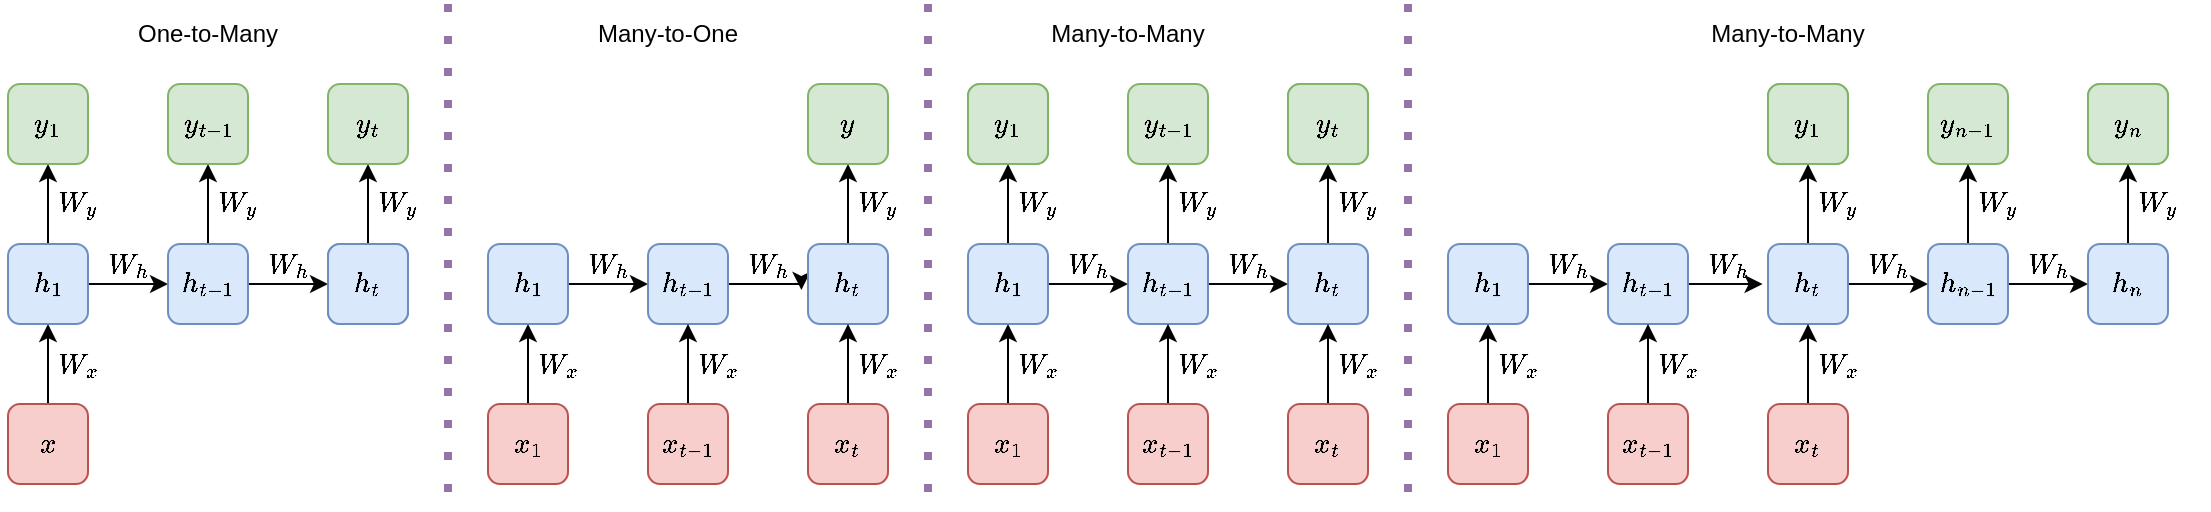 <mxfile version="14.5.1" type="device"><diagram id="gLL6y5Y32fFs2PI1xdSA" name="Page-1"><mxGraphModel dx="1278" dy="2048" grid="1" gridSize="10" guides="1" tooltips="1" connect="1" arrows="1" fold="1" page="1" pageScale="1" pageWidth="850" pageHeight="1100" math="1" shadow="0"><root><mxCell id="0"/><mxCell id="1" parent="0"/><mxCell id="ElNArpEVx9mVuOlQ_hIR-45" style="edgeStyle=orthogonalEdgeStyle;curved=1;orthogonalLoop=1;jettySize=auto;html=1;exitX=0.5;exitY=0;exitDx=0;exitDy=0;entryX=0.5;entryY=1;entryDx=0;entryDy=0;" parent="1" source="ElNArpEVx9mVuOlQ_hIR-25" target="ElNArpEVx9mVuOlQ_hIR-26" edge="1"><mxGeometry relative="1" as="geometry"/></mxCell><mxCell id="ElNArpEVx9mVuOlQ_hIR-25" value="$$x$$" style="rounded=1;whiteSpace=wrap;html=1;fillColor=#f8cecc;strokeColor=#b85450;" parent="1" vertex="1"><mxGeometry y="200" width="40" height="40" as="geometry"/></mxCell><mxCell id="ElNArpEVx9mVuOlQ_hIR-46" style="edgeStyle=orthogonalEdgeStyle;curved=1;orthogonalLoop=1;jettySize=auto;html=1;exitX=0.5;exitY=0;exitDx=0;exitDy=0;" parent="1" source="ElNArpEVx9mVuOlQ_hIR-26" target="ElNArpEVx9mVuOlQ_hIR-29" edge="1"><mxGeometry relative="1" as="geometry"/></mxCell><mxCell id="ElNArpEVx9mVuOlQ_hIR-122" style="edgeStyle=orthogonalEdgeStyle;rounded=0;orthogonalLoop=1;jettySize=auto;html=1;exitX=1;exitY=0.5;exitDx=0;exitDy=0;entryX=0;entryY=0.5;entryDx=0;entryDy=0;strokeColor=#040608;" parent="1" source="ElNArpEVx9mVuOlQ_hIR-26" target="ElNArpEVx9mVuOlQ_hIR-27" edge="1"><mxGeometry relative="1" as="geometry"/></mxCell><mxCell id="ElNArpEVx9mVuOlQ_hIR-26" value="$$h_1$$" style="rounded=1;whiteSpace=wrap;html=1;fillColor=#dae8fc;strokeColor=#6c8ebf;" parent="1" vertex="1"><mxGeometry y="120" width="40" height="40" as="geometry"/></mxCell><mxCell id="ElNArpEVx9mVuOlQ_hIR-44" style="edgeStyle=orthogonalEdgeStyle;curved=1;orthogonalLoop=1;jettySize=auto;html=1;exitX=1;exitY=0.5;exitDx=0;exitDy=0;entryX=0;entryY=0.5;entryDx=0;entryDy=0;fillColor=#dae8fc;strokeColor=#040608;" parent="1" source="ElNArpEVx9mVuOlQ_hIR-27" target="ElNArpEVx9mVuOlQ_hIR-28" edge="1"><mxGeometry relative="1" as="geometry"/></mxCell><mxCell id="ElNArpEVx9mVuOlQ_hIR-47" style="edgeStyle=orthogonalEdgeStyle;curved=1;orthogonalLoop=1;jettySize=auto;html=1;exitX=0.5;exitY=0;exitDx=0;exitDy=0;entryX=0.5;entryY=1;entryDx=0;entryDy=0;" parent="1" source="ElNArpEVx9mVuOlQ_hIR-27" target="ElNArpEVx9mVuOlQ_hIR-30" edge="1"><mxGeometry relative="1" as="geometry"/></mxCell><mxCell id="ElNArpEVx9mVuOlQ_hIR-27" value="$$h_{t-1}$$" style="rounded=1;whiteSpace=wrap;html=1;fillColor=#dae8fc;strokeColor=#6c8ebf;" parent="1" vertex="1"><mxGeometry x="80" y="120" width="40" height="40" as="geometry"/></mxCell><mxCell id="ElNArpEVx9mVuOlQ_hIR-48" style="edgeStyle=orthogonalEdgeStyle;curved=1;orthogonalLoop=1;jettySize=auto;html=1;exitX=0.5;exitY=0;exitDx=0;exitDy=0;entryX=0.5;entryY=1;entryDx=0;entryDy=0;" parent="1" source="ElNArpEVx9mVuOlQ_hIR-28" target="ElNArpEVx9mVuOlQ_hIR-31" edge="1"><mxGeometry relative="1" as="geometry"/></mxCell><mxCell id="ElNArpEVx9mVuOlQ_hIR-28" value="$$h_t$$" style="rounded=1;whiteSpace=wrap;html=1;fillColor=#dae8fc;strokeColor=#6c8ebf;" parent="1" vertex="1"><mxGeometry x="160" y="120" width="40" height="40" as="geometry"/></mxCell><mxCell id="ElNArpEVx9mVuOlQ_hIR-29" value="&lt;span style=&quot;color: rgb(0 , 0 , 0) ; font-family: &amp;#34;helvetica&amp;#34; ; font-size: 12px ; font-style: normal ; font-weight: 400 ; letter-spacing: normal ; text-align: center ; text-indent: 0px ; text-transform: none ; word-spacing: 0px ; background-color: rgb(248 , 249 , 250) ; display: inline ; float: none&quot;&gt;$$y_1$$&lt;/span&gt;" style="rounded=1;whiteSpace=wrap;html=1;fillColor=#d5e8d4;strokeColor=#82b366;" parent="1" vertex="1"><mxGeometry y="40" width="40" height="40" as="geometry"/></mxCell><mxCell id="ElNArpEVx9mVuOlQ_hIR-30" value="&lt;span&gt;$$y_{t-1}$$&lt;/span&gt;" style="rounded=1;whiteSpace=wrap;html=1;fillColor=#d5e8d4;strokeColor=#82b366;" parent="1" vertex="1"><mxGeometry x="80" y="40" width="40" height="40" as="geometry"/></mxCell><mxCell id="ElNArpEVx9mVuOlQ_hIR-31" value="&lt;span style=&quot;color: rgb(0 , 0 , 0) ; font-family: &amp;#34;helvetica&amp;#34; ; font-size: 12px ; font-style: normal ; font-weight: 400 ; letter-spacing: normal ; text-align: center ; text-indent: 0px ; text-transform: none ; word-spacing: 0px ; background-color: rgb(248 , 249 , 250) ; display: inline ; float: none&quot;&gt;$$y_t$$&lt;/span&gt;" style="rounded=1;whiteSpace=wrap;html=1;fillColor=#d5e8d4;strokeColor=#82b366;" parent="1" vertex="1"><mxGeometry x="160" y="40" width="40" height="40" as="geometry"/></mxCell><mxCell id="ElNArpEVx9mVuOlQ_hIR-49" style="edgeStyle=orthogonalEdgeStyle;curved=1;orthogonalLoop=1;jettySize=auto;html=1;exitX=0.5;exitY=0;exitDx=0;exitDy=0;entryX=0.5;entryY=1;entryDx=0;entryDy=0;" parent="1" source="ElNArpEVx9mVuOlQ_hIR-50" target="ElNArpEVx9mVuOlQ_hIR-53" edge="1"><mxGeometry relative="1" as="geometry"/></mxCell><mxCell id="ElNArpEVx9mVuOlQ_hIR-50" value="$$x_1$$" style="rounded=1;whiteSpace=wrap;html=1;fillColor=#f8cecc;strokeColor=#b85450;" parent="1" vertex="1"><mxGeometry x="240" y="200" width="40" height="40" as="geometry"/></mxCell><mxCell id="ElNArpEVx9mVuOlQ_hIR-123" style="edgeStyle=orthogonalEdgeStyle;rounded=0;orthogonalLoop=1;jettySize=auto;html=1;exitX=1;exitY=0.5;exitDx=0;exitDy=0;entryX=0;entryY=0.5;entryDx=0;entryDy=0;strokeColor=#040608;" parent="1" source="ElNArpEVx9mVuOlQ_hIR-53" target="ElNArpEVx9mVuOlQ_hIR-56" edge="1"><mxGeometry relative="1" as="geometry"/></mxCell><mxCell id="ElNArpEVx9mVuOlQ_hIR-53" value="$$h_1$$" style="rounded=1;whiteSpace=wrap;html=1;fillColor=#dae8fc;strokeColor=#6c8ebf;" parent="1" vertex="1"><mxGeometry x="240" y="120" width="40" height="40" as="geometry"/></mxCell><mxCell id="eknL_DwMEQTBePv2tcm2-10" style="edgeStyle=orthogonalEdgeStyle;rounded=0;orthogonalLoop=1;jettySize=auto;html=1;exitX=1;exitY=0.5;exitDx=0;exitDy=0;entryX=-0.082;entryY=0.575;entryDx=0;entryDy=0;entryPerimeter=0;" edge="1" parent="1" source="ElNArpEVx9mVuOlQ_hIR-56" target="ElNArpEVx9mVuOlQ_hIR-58"><mxGeometry relative="1" as="geometry"/></mxCell><mxCell id="ElNArpEVx9mVuOlQ_hIR-56" value="$$h_{t-1}$$" style="rounded=1;whiteSpace=wrap;html=1;fillColor=#dae8fc;strokeColor=#6c8ebf;" parent="1" vertex="1"><mxGeometry x="320" y="120" width="40" height="40" as="geometry"/></mxCell><mxCell id="ElNArpEVx9mVuOlQ_hIR-57" style="edgeStyle=orthogonalEdgeStyle;curved=1;orthogonalLoop=1;jettySize=auto;html=1;exitX=0.5;exitY=0;exitDx=0;exitDy=0;entryX=0.5;entryY=1;entryDx=0;entryDy=0;" parent="1" source="ElNArpEVx9mVuOlQ_hIR-58" target="ElNArpEVx9mVuOlQ_hIR-61" edge="1"><mxGeometry relative="1" as="geometry"/></mxCell><mxCell id="ElNArpEVx9mVuOlQ_hIR-58" value="$$h_t$$" style="rounded=1;whiteSpace=wrap;html=1;fillColor=#dae8fc;strokeColor=#6c8ebf;" parent="1" vertex="1"><mxGeometry x="400" y="120" width="40" height="40" as="geometry"/></mxCell><mxCell id="ElNArpEVx9mVuOlQ_hIR-61" value="&lt;span style=&quot;color: rgb(0 , 0 , 0) ; font-family: &amp;#34;helvetica&amp;#34; ; font-size: 12px ; font-style: normal ; font-weight: 400 ; letter-spacing: normal ; text-align: center ; text-indent: 0px ; text-transform: none ; word-spacing: 0px ; background-color: rgb(248 , 249 , 250) ; display: inline ; float: none&quot;&gt;$$y$$&lt;/span&gt;" style="rounded=1;whiteSpace=wrap;html=1;fillColor=#d5e8d4;strokeColor=#82b366;" parent="1" vertex="1"><mxGeometry x="400" y="40" width="40" height="40" as="geometry"/></mxCell><mxCell id="ElNArpEVx9mVuOlQ_hIR-65" style="edgeStyle=orthogonalEdgeStyle;rounded=0;orthogonalLoop=1;jettySize=auto;html=1;exitX=0.5;exitY=0;exitDx=0;exitDy=0;entryX=0.5;entryY=1;entryDx=0;entryDy=0;" parent="1" source="ElNArpEVx9mVuOlQ_hIR-62" target="ElNArpEVx9mVuOlQ_hIR-56" edge="1"><mxGeometry relative="1" as="geometry"/></mxCell><mxCell id="ElNArpEVx9mVuOlQ_hIR-62" value="$$x_{t-1}$$" style="rounded=1;whiteSpace=wrap;html=1;fillColor=#f8cecc;strokeColor=#b85450;" parent="1" vertex="1"><mxGeometry x="320" y="200" width="40" height="40" as="geometry"/></mxCell><mxCell id="ElNArpEVx9mVuOlQ_hIR-64" style="edgeStyle=orthogonalEdgeStyle;orthogonalLoop=1;jettySize=auto;html=1;exitX=0.5;exitY=0;exitDx=0;exitDy=0;entryX=0.5;entryY=1;entryDx=0;entryDy=0;rounded=0;" parent="1" source="ElNArpEVx9mVuOlQ_hIR-63" target="ElNArpEVx9mVuOlQ_hIR-58" edge="1"><mxGeometry relative="1" as="geometry"/></mxCell><mxCell id="ElNArpEVx9mVuOlQ_hIR-63" value="$$x_t$$" style="rounded=1;whiteSpace=wrap;html=1;fillColor=#f8cecc;strokeColor=#b85450;" parent="1" vertex="1"><mxGeometry x="400" y="200" width="40" height="40" as="geometry"/></mxCell><mxCell id="ElNArpEVx9mVuOlQ_hIR-66" style="edgeStyle=orthogonalEdgeStyle;curved=1;orthogonalLoop=1;jettySize=auto;html=1;exitX=0.5;exitY=0;exitDx=0;exitDy=0;entryX=0.5;entryY=1;entryDx=0;entryDy=0;" parent="1" source="ElNArpEVx9mVuOlQ_hIR-67" target="ElNArpEVx9mVuOlQ_hIR-69" edge="1"><mxGeometry relative="1" as="geometry"/></mxCell><mxCell id="ElNArpEVx9mVuOlQ_hIR-67" value="$$x_1$$" style="rounded=1;whiteSpace=wrap;html=1;fillColor=#f8cecc;strokeColor=#b85450;" parent="1" vertex="1"><mxGeometry x="480" y="200" width="40" height="40" as="geometry"/></mxCell><mxCell id="ElNArpEVx9mVuOlQ_hIR-83" style="edgeStyle=orthogonalEdgeStyle;rounded=0;orthogonalLoop=1;jettySize=auto;html=1;exitX=0.5;exitY=0;exitDx=0;exitDy=0;entryX=0.5;entryY=1;entryDx=0;entryDy=0;" parent="1" source="ElNArpEVx9mVuOlQ_hIR-69" target="ElNArpEVx9mVuOlQ_hIR-80" edge="1"><mxGeometry relative="1" as="geometry"/></mxCell><mxCell id="ElNArpEVx9mVuOlQ_hIR-125" style="edgeStyle=orthogonalEdgeStyle;rounded=0;orthogonalLoop=1;jettySize=auto;html=1;exitX=1;exitY=0.5;exitDx=0;exitDy=0;entryX=0;entryY=0.5;entryDx=0;entryDy=0;strokeColor=#040608;" parent="1" source="ElNArpEVx9mVuOlQ_hIR-69" target="ElNArpEVx9mVuOlQ_hIR-71" edge="1"><mxGeometry relative="1" as="geometry"/></mxCell><mxCell id="ElNArpEVx9mVuOlQ_hIR-69" value="$$h_1$$" style="rounded=1;whiteSpace=wrap;html=1;fillColor=#dae8fc;strokeColor=#6c8ebf;" parent="1" vertex="1"><mxGeometry x="480" y="120" width="40" height="40" as="geometry"/></mxCell><mxCell id="ElNArpEVx9mVuOlQ_hIR-84" style="edgeStyle=orthogonalEdgeStyle;rounded=0;orthogonalLoop=1;jettySize=auto;html=1;exitX=0.5;exitY=0;exitDx=0;exitDy=0;entryX=0.5;entryY=1;entryDx=0;entryDy=0;" parent="1" source="ElNArpEVx9mVuOlQ_hIR-71" target="ElNArpEVx9mVuOlQ_hIR-81" edge="1"><mxGeometry relative="1" as="geometry"/></mxCell><mxCell id="ElNArpEVx9mVuOlQ_hIR-126" style="edgeStyle=orthogonalEdgeStyle;rounded=0;orthogonalLoop=1;jettySize=auto;html=1;exitX=1;exitY=0.5;exitDx=0;exitDy=0;entryX=0;entryY=0.5;entryDx=0;entryDy=0;strokeColor=#040608;" parent="1" source="ElNArpEVx9mVuOlQ_hIR-71" target="ElNArpEVx9mVuOlQ_hIR-73" edge="1"><mxGeometry relative="1" as="geometry"/></mxCell><mxCell id="ElNArpEVx9mVuOlQ_hIR-71" value="$$h_{t-1}$$" style="rounded=1;whiteSpace=wrap;html=1;fillColor=#dae8fc;strokeColor=#6c8ebf;" parent="1" vertex="1"><mxGeometry x="560" y="120" width="40" height="40" as="geometry"/></mxCell><mxCell id="ElNArpEVx9mVuOlQ_hIR-72" style="edgeStyle=orthogonalEdgeStyle;curved=1;orthogonalLoop=1;jettySize=auto;html=1;exitX=0.5;exitY=0;exitDx=0;exitDy=0;entryX=0.5;entryY=1;entryDx=0;entryDy=0;" parent="1" source="ElNArpEVx9mVuOlQ_hIR-73" target="ElNArpEVx9mVuOlQ_hIR-74" edge="1"><mxGeometry relative="1" as="geometry"/></mxCell><mxCell id="ElNArpEVx9mVuOlQ_hIR-73" value="$$h_t$$" style="rounded=1;whiteSpace=wrap;html=1;fillColor=#dae8fc;strokeColor=#6c8ebf;" parent="1" vertex="1"><mxGeometry x="640" y="120" width="40" height="40" as="geometry"/></mxCell><mxCell id="ElNArpEVx9mVuOlQ_hIR-74" value="&lt;span style=&quot;color: rgb(0 , 0 , 0) ; font-family: &amp;#34;helvetica&amp;#34; ; font-size: 12px ; font-style: normal ; font-weight: 400 ; letter-spacing: normal ; text-align: center ; text-indent: 0px ; text-transform: none ; word-spacing: 0px ; background-color: rgb(248 , 249 , 250) ; display: inline ; float: none&quot;&gt;$$y$$&lt;/span&gt;" style="rounded=1;whiteSpace=wrap;html=1;fillColor=#d5e8d4;strokeColor=#82b366;" parent="1" vertex="1"><mxGeometry x="640" y="40" width="40" height="40" as="geometry"/></mxCell><mxCell id="ElNArpEVx9mVuOlQ_hIR-75" style="edgeStyle=orthogonalEdgeStyle;rounded=0;orthogonalLoop=1;jettySize=auto;html=1;exitX=0.5;exitY=0;exitDx=0;exitDy=0;entryX=0.5;entryY=1;entryDx=0;entryDy=0;" parent="1" source="ElNArpEVx9mVuOlQ_hIR-76" target="ElNArpEVx9mVuOlQ_hIR-71" edge="1"><mxGeometry relative="1" as="geometry"/></mxCell><mxCell id="ElNArpEVx9mVuOlQ_hIR-76" value="$$x_{t-1}$$" style="rounded=1;whiteSpace=wrap;html=1;fillColor=#f8cecc;strokeColor=#b85450;" parent="1" vertex="1"><mxGeometry x="560" y="200" width="40" height="40" as="geometry"/></mxCell><mxCell id="ElNArpEVx9mVuOlQ_hIR-77" style="edgeStyle=orthogonalEdgeStyle;orthogonalLoop=1;jettySize=auto;html=1;exitX=0.5;exitY=0;exitDx=0;exitDy=0;entryX=0.5;entryY=1;entryDx=0;entryDy=0;rounded=0;" parent="1" source="ElNArpEVx9mVuOlQ_hIR-78" target="ElNArpEVx9mVuOlQ_hIR-73" edge="1"><mxGeometry relative="1" as="geometry"/></mxCell><mxCell id="ElNArpEVx9mVuOlQ_hIR-78" value="$$x_t$$" style="rounded=1;whiteSpace=wrap;html=1;fillColor=#f8cecc;strokeColor=#b85450;" parent="1" vertex="1"><mxGeometry x="640" y="200" width="40" height="40" as="geometry"/></mxCell><mxCell id="ElNArpEVx9mVuOlQ_hIR-79" value="&lt;span style=&quot;color: rgb(0 , 0 , 0) ; font-family: &amp;#34;helvetica&amp;#34; ; font-size: 12px ; font-style: normal ; font-weight: 400 ; letter-spacing: normal ; text-align: center ; text-indent: 0px ; text-transform: none ; word-spacing: 0px ; background-color: rgb(248 , 249 , 250) ; display: inline ; float: none&quot;&gt;$$y$$&lt;/span&gt;" style="rounded=1;whiteSpace=wrap;html=1;fillColor=#d5e8d4;strokeColor=#82b366;" parent="1" vertex="1"><mxGeometry x="480" y="40" width="40" height="40" as="geometry"/></mxCell><mxCell id="ElNArpEVx9mVuOlQ_hIR-80" value="&lt;span style=&quot;color: rgb(0 , 0 , 0) ; font-family: &amp;#34;helvetica&amp;#34; ; font-size: 12px ; font-style: normal ; font-weight: 400 ; letter-spacing: normal ; text-align: center ; text-indent: 0px ; text-transform: none ; word-spacing: 0px ; background-color: rgb(248 , 249 , 250) ; display: inline ; float: none&quot;&gt;$$y_1$$&lt;/span&gt;" style="rounded=1;whiteSpace=wrap;html=1;fillColor=#d5e8d4;strokeColor=#82b366;" parent="1" vertex="1"><mxGeometry x="480" y="40" width="40" height="40" as="geometry"/></mxCell><mxCell id="ElNArpEVx9mVuOlQ_hIR-81" value="&lt;span&gt;$$y_{t-1}$$&lt;/span&gt;" style="rounded=1;whiteSpace=wrap;html=1;fillColor=#d5e8d4;strokeColor=#82b366;" parent="1" vertex="1"><mxGeometry x="560" y="40" width="40" height="40" as="geometry"/></mxCell><mxCell id="ElNArpEVx9mVuOlQ_hIR-82" value="&lt;span style=&quot;color: rgb(0 , 0 , 0) ; font-family: &amp;#34;helvetica&amp;#34; ; font-size: 12px ; font-style: normal ; font-weight: 400 ; letter-spacing: normal ; text-align: center ; text-indent: 0px ; text-transform: none ; word-spacing: 0px ; background-color: rgb(248 , 249 , 250) ; display: inline ; float: none&quot;&gt;$$y_t$$&lt;/span&gt;" style="rounded=1;whiteSpace=wrap;html=1;fillColor=#d5e8d4;strokeColor=#82b366;" parent="1" vertex="1"><mxGeometry x="640" y="40" width="40" height="40" as="geometry"/></mxCell><mxCell id="ElNArpEVx9mVuOlQ_hIR-85" style="edgeStyle=orthogonalEdgeStyle;curved=1;orthogonalLoop=1;jettySize=auto;html=1;exitX=0.5;exitY=0;exitDx=0;exitDy=0;entryX=0.5;entryY=1;entryDx=0;entryDy=0;" parent="1" source="ElNArpEVx9mVuOlQ_hIR-86" target="ElNArpEVx9mVuOlQ_hIR-89" edge="1"><mxGeometry relative="1" as="geometry"/></mxCell><mxCell id="ElNArpEVx9mVuOlQ_hIR-86" value="$$x_1$$" style="rounded=1;whiteSpace=wrap;html=1;fillColor=#f8cecc;strokeColor=#b85450;" parent="1" vertex="1"><mxGeometry x="720" y="200" width="40" height="40" as="geometry"/></mxCell><mxCell id="ElNArpEVx9mVuOlQ_hIR-128" style="edgeStyle=orthogonalEdgeStyle;rounded=0;orthogonalLoop=1;jettySize=auto;html=1;exitX=1;exitY=0.5;exitDx=0;exitDy=0;entryX=0;entryY=0.5;entryDx=0;entryDy=0;strokeColor=#040608;" parent="1" source="ElNArpEVx9mVuOlQ_hIR-89" target="ElNArpEVx9mVuOlQ_hIR-92" edge="1"><mxGeometry relative="1" as="geometry"/></mxCell><mxCell id="ElNArpEVx9mVuOlQ_hIR-89" value="$$h_1$$" style="rounded=1;whiteSpace=wrap;html=1;fillColor=#dae8fc;strokeColor=#6c8ebf;" parent="1" vertex="1"><mxGeometry x="720" y="120" width="40" height="40" as="geometry"/></mxCell><mxCell id="ElNArpEVx9mVuOlQ_hIR-129" style="edgeStyle=orthogonalEdgeStyle;rounded=0;orthogonalLoop=1;jettySize=auto;html=1;exitX=1;exitY=0.5;exitDx=0;exitDy=0;entryX=-0.068;entryY=0.511;entryDx=0;entryDy=0;entryPerimeter=0;strokeColor=#040608;" parent="1" source="ElNArpEVx9mVuOlQ_hIR-92" target="ElNArpEVx9mVuOlQ_hIR-94" edge="1"><mxGeometry relative="1" as="geometry"/></mxCell><mxCell id="ElNArpEVx9mVuOlQ_hIR-92" value="$$h_{t-1}$$" style="rounded=1;whiteSpace=wrap;html=1;fillColor=#dae8fc;strokeColor=#6c8ebf;" parent="1" vertex="1"><mxGeometry x="800" y="120" width="40" height="40" as="geometry"/></mxCell><mxCell id="ElNArpEVx9mVuOlQ_hIR-109" style="edgeStyle=orthogonalEdgeStyle;rounded=0;orthogonalLoop=1;jettySize=auto;html=1;exitX=0.5;exitY=0;exitDx=0;exitDy=0;entryX=0.5;entryY=1;entryDx=0;entryDy=0;" parent="1" source="ElNArpEVx9mVuOlQ_hIR-94" target="ElNArpEVx9mVuOlQ_hIR-101" edge="1"><mxGeometry relative="1" as="geometry"/></mxCell><mxCell id="ElNArpEVx9mVuOlQ_hIR-130" style="edgeStyle=orthogonalEdgeStyle;rounded=0;orthogonalLoop=1;jettySize=auto;html=1;exitX=1;exitY=0.5;exitDx=0;exitDy=0;entryX=0;entryY=0.5;entryDx=0;entryDy=0;strokeColor=#040608;" parent="1" source="ElNArpEVx9mVuOlQ_hIR-94" target="ElNArpEVx9mVuOlQ_hIR-105" edge="1"><mxGeometry relative="1" as="geometry"/></mxCell><mxCell id="ElNArpEVx9mVuOlQ_hIR-94" value="$$h_t$$" style="rounded=1;whiteSpace=wrap;html=1;fillColor=#dae8fc;strokeColor=#6c8ebf;" parent="1" vertex="1"><mxGeometry x="880" y="120" width="40" height="40" as="geometry"/></mxCell><mxCell id="ElNArpEVx9mVuOlQ_hIR-95" value="&lt;span style=&quot;color: rgb(0 , 0 , 0) ; font-family: &amp;#34;helvetica&amp;#34; ; font-size: 12px ; font-style: normal ; font-weight: 400 ; letter-spacing: normal ; text-align: center ; text-indent: 0px ; text-transform: none ; word-spacing: 0px ; background-color: rgb(248 , 249 , 250) ; display: inline ; float: none&quot;&gt;$$y$$&lt;/span&gt;" style="rounded=1;whiteSpace=wrap;html=1;fillColor=#d5e8d4;strokeColor=#82b366;" parent="1" vertex="1"><mxGeometry x="1040" y="40" width="40" height="40" as="geometry"/></mxCell><mxCell id="ElNArpEVx9mVuOlQ_hIR-96" style="edgeStyle=orthogonalEdgeStyle;rounded=0;orthogonalLoop=1;jettySize=auto;html=1;exitX=0.5;exitY=0;exitDx=0;exitDy=0;entryX=0.5;entryY=1;entryDx=0;entryDy=0;" parent="1" source="ElNArpEVx9mVuOlQ_hIR-97" target="ElNArpEVx9mVuOlQ_hIR-92" edge="1"><mxGeometry relative="1" as="geometry"/></mxCell><mxCell id="ElNArpEVx9mVuOlQ_hIR-97" value="$$x_{t-1}$$" style="rounded=1;whiteSpace=wrap;html=1;fillColor=#f8cecc;strokeColor=#b85450;" parent="1" vertex="1"><mxGeometry x="800" y="200" width="40" height="40" as="geometry"/></mxCell><mxCell id="ElNArpEVx9mVuOlQ_hIR-98" style="edgeStyle=orthogonalEdgeStyle;orthogonalLoop=1;jettySize=auto;html=1;exitX=0.5;exitY=0;exitDx=0;exitDy=0;entryX=0.5;entryY=1;entryDx=0;entryDy=0;rounded=0;" parent="1" source="ElNArpEVx9mVuOlQ_hIR-99" target="ElNArpEVx9mVuOlQ_hIR-94" edge="1"><mxGeometry relative="1" as="geometry"/></mxCell><mxCell id="ElNArpEVx9mVuOlQ_hIR-99" value="$$x_t$$" style="rounded=1;whiteSpace=wrap;html=1;fillColor=#f8cecc;strokeColor=#b85450;" parent="1" vertex="1"><mxGeometry x="880" y="200" width="40" height="40" as="geometry"/></mxCell><mxCell id="ElNArpEVx9mVuOlQ_hIR-100" value="&lt;span style=&quot;color: rgb(0 , 0 , 0) ; font-family: &amp;#34;helvetica&amp;#34; ; font-size: 12px ; font-style: normal ; font-weight: 400 ; letter-spacing: normal ; text-align: center ; text-indent: 0px ; text-transform: none ; word-spacing: 0px ; background-color: rgb(248 , 249 , 250) ; display: inline ; float: none&quot;&gt;$$y$$&lt;/span&gt;" style="rounded=1;whiteSpace=wrap;html=1;fillColor=#d5e8d4;strokeColor=#82b366;" parent="1" vertex="1"><mxGeometry x="880" y="40" width="40" height="40" as="geometry"/></mxCell><mxCell id="ElNArpEVx9mVuOlQ_hIR-101" value="&lt;span style=&quot;color: rgb(0 , 0 , 0) ; font-family: &amp;#34;helvetica&amp;#34; ; font-size: 12px ; font-style: normal ; font-weight: 400 ; letter-spacing: normal ; text-align: center ; text-indent: 0px ; text-transform: none ; word-spacing: 0px ; background-color: rgb(248 , 249 , 250) ; display: inline ; float: none&quot;&gt;$$y_1$$&lt;/span&gt;" style="rounded=1;whiteSpace=wrap;html=1;fillColor=#d5e8d4;strokeColor=#82b366;" parent="1" vertex="1"><mxGeometry x="880" y="40" width="40" height="40" as="geometry"/></mxCell><mxCell id="ElNArpEVx9mVuOlQ_hIR-102" value="&lt;span&gt;$$y_{n-1}$$&lt;/span&gt;" style="rounded=1;whiteSpace=wrap;html=1;fillColor=#d5e8d4;strokeColor=#82b366;" parent="1" vertex="1"><mxGeometry x="960" y="40" width="40" height="40" as="geometry"/></mxCell><mxCell id="ElNArpEVx9mVuOlQ_hIR-103" value="&lt;span style=&quot;color: rgb(0 , 0 , 0) ; font-family: &amp;#34;helvetica&amp;#34; ; font-size: 12px ; font-style: normal ; font-weight: 400 ; letter-spacing: normal ; text-align: center ; text-indent: 0px ; text-transform: none ; word-spacing: 0px ; background-color: rgb(248 , 249 , 250) ; display: inline ; float: none&quot;&gt;$$y_n$$&lt;/span&gt;" style="rounded=1;whiteSpace=wrap;html=1;fillColor=#d5e8d4;strokeColor=#82b366;" parent="1" vertex="1"><mxGeometry x="1040" y="40" width="40" height="40" as="geometry"/></mxCell><mxCell id="ElNArpEVx9mVuOlQ_hIR-110" style="edgeStyle=orthogonalEdgeStyle;rounded=0;orthogonalLoop=1;jettySize=auto;html=1;exitX=0.5;exitY=0;exitDx=0;exitDy=0;" parent="1" source="ElNArpEVx9mVuOlQ_hIR-105" target="ElNArpEVx9mVuOlQ_hIR-102" edge="1"><mxGeometry relative="1" as="geometry"/></mxCell><mxCell id="ElNArpEVx9mVuOlQ_hIR-132" style="edgeStyle=orthogonalEdgeStyle;rounded=0;orthogonalLoop=1;jettySize=auto;html=1;exitX=1;exitY=0.5;exitDx=0;exitDy=0;entryX=0;entryY=0.5;entryDx=0;entryDy=0;strokeColor=#040608;" parent="1" source="ElNArpEVx9mVuOlQ_hIR-105" target="ElNArpEVx9mVuOlQ_hIR-106" edge="1"><mxGeometry relative="1" as="geometry"/></mxCell><mxCell id="ElNArpEVx9mVuOlQ_hIR-105" value="$$h_{n-1}$$" style="rounded=1;whiteSpace=wrap;html=1;fillColor=#dae8fc;strokeColor=#6c8ebf;" parent="1" vertex="1"><mxGeometry x="960" y="120" width="40" height="40" as="geometry"/></mxCell><mxCell id="ElNArpEVx9mVuOlQ_hIR-111" style="edgeStyle=orthogonalEdgeStyle;rounded=0;orthogonalLoop=1;jettySize=auto;html=1;exitX=0.5;exitY=0;exitDx=0;exitDy=0;entryX=0.5;entryY=1;entryDx=0;entryDy=0;" parent="1" source="ElNArpEVx9mVuOlQ_hIR-106" target="ElNArpEVx9mVuOlQ_hIR-103" edge="1"><mxGeometry relative="1" as="geometry"/></mxCell><mxCell id="ElNArpEVx9mVuOlQ_hIR-106" value="$$h_n$$" style="rounded=1;whiteSpace=wrap;html=1;fillColor=#dae8fc;strokeColor=#6c8ebf;" parent="1" vertex="1"><mxGeometry x="1040" y="120" width="40" height="40" as="geometry"/></mxCell><mxCell id="ElNArpEVx9mVuOlQ_hIR-112" value="One-to-Many" style="text;html=1;strokeColor=none;fillColor=none;align=center;verticalAlign=middle;whiteSpace=wrap;rounded=0;" parent="1" vertex="1"><mxGeometry width="200" height="30" as="geometry"/></mxCell><mxCell id="ElNArpEVx9mVuOlQ_hIR-113" value="Many-to-One" style="text;html=1;strokeColor=none;fillColor=none;align=center;verticalAlign=middle;whiteSpace=wrap;rounded=0;" parent="1" vertex="1"><mxGeometry x="230" width="200" height="30" as="geometry"/></mxCell><mxCell id="ElNArpEVx9mVuOlQ_hIR-114" value="Many-to-Many" style="text;html=1;strokeColor=none;fillColor=none;align=center;verticalAlign=middle;whiteSpace=wrap;rounded=0;" parent="1" vertex="1"><mxGeometry x="460" width="200" height="30" as="geometry"/></mxCell><mxCell id="ElNArpEVx9mVuOlQ_hIR-119" value="$$h_t$$" style="rounded=1;whiteSpace=wrap;html=1;fillColor=#dae8fc;strokeColor=#6c8ebf;" parent="1" vertex="1"><mxGeometry x="160" y="120" width="40" height="40" as="geometry"/></mxCell><mxCell id="ElNArpEVx9mVuOlQ_hIR-133" value="Many-to-Many" style="text;html=1;strokeColor=none;fillColor=none;align=center;verticalAlign=middle;whiteSpace=wrap;rounded=0;" parent="1" vertex="1"><mxGeometry x="790" width="200" height="30" as="geometry"/></mxCell><mxCell id="ElNArpEVx9mVuOlQ_hIR-139" value="" style="endArrow=none;dashed=1;html=1;dashPattern=1 3;strokeWidth=4;fillColor=#e1d5e7;strokeColor=#9673a6;" parent="1" edge="1"><mxGeometry width="50" height="50" relative="1" as="geometry"><mxPoint x="220" as="sourcePoint"/><mxPoint x="220" y="250" as="targetPoint"/><Array as="points"/></mxGeometry></mxCell><mxCell id="eknL_DwMEQTBePv2tcm2-1" value="$$W_x$$" style="text;html=1;strokeColor=none;fillColor=none;align=center;verticalAlign=middle;whiteSpace=wrap;rounded=0;" vertex="1" parent="1"><mxGeometry x="20" y="170" width="30" height="20" as="geometry"/></mxCell><mxCell id="eknL_DwMEQTBePv2tcm2-3" value="$$W_h$$" style="text;html=1;strokeColor=none;fillColor=none;align=center;verticalAlign=middle;whiteSpace=wrap;rounded=0;" vertex="1" parent="1"><mxGeometry x="40" y="120" width="40" height="20" as="geometry"/></mxCell><mxCell id="eknL_DwMEQTBePv2tcm2-5" value="$$W_h$$" style="text;html=1;strokeColor=none;fillColor=none;align=center;verticalAlign=middle;whiteSpace=wrap;rounded=0;" vertex="1" parent="1"><mxGeometry x="120" y="120" width="40" height="20" as="geometry"/></mxCell><mxCell id="eknL_DwMEQTBePv2tcm2-6" value="$$W_y$$" style="text;html=1;strokeColor=none;fillColor=none;align=center;verticalAlign=middle;whiteSpace=wrap;rounded=0;" vertex="1" parent="1"><mxGeometry x="20" y="90" width="30" height="20" as="geometry"/></mxCell><mxCell id="eknL_DwMEQTBePv2tcm2-7" value="$$W_y$$" style="text;html=1;strokeColor=none;fillColor=none;align=center;verticalAlign=middle;whiteSpace=wrap;rounded=0;" vertex="1" parent="1"><mxGeometry x="100" y="90" width="30" height="20" as="geometry"/></mxCell><mxCell id="eknL_DwMEQTBePv2tcm2-8" value="$$W_y$$" style="text;html=1;strokeColor=none;fillColor=none;align=center;verticalAlign=middle;whiteSpace=wrap;rounded=0;" vertex="1" parent="1"><mxGeometry x="180" y="90" width="30" height="20" as="geometry"/></mxCell><mxCell id="eknL_DwMEQTBePv2tcm2-9" value="$$W_h$$" style="text;html=1;strokeColor=none;fillColor=none;align=center;verticalAlign=middle;whiteSpace=wrap;rounded=0;" vertex="1" parent="1"><mxGeometry x="360" y="120" width="40" height="20" as="geometry"/></mxCell><mxCell id="eknL_DwMEQTBePv2tcm2-11" value="$$W_h$$" style="text;html=1;strokeColor=none;fillColor=none;align=center;verticalAlign=middle;whiteSpace=wrap;rounded=0;" vertex="1" parent="1"><mxGeometry x="280" y="120" width="40" height="20" as="geometry"/></mxCell><mxCell id="eknL_DwMEQTBePv2tcm2-13" value="$$W_x$$" style="text;html=1;strokeColor=none;fillColor=none;align=center;verticalAlign=middle;whiteSpace=wrap;rounded=0;" vertex="1" parent="1"><mxGeometry x="260" y="170" width="30" height="20" as="geometry"/></mxCell><mxCell id="eknL_DwMEQTBePv2tcm2-14" value="$$W_x$$" style="text;html=1;strokeColor=none;fillColor=none;align=center;verticalAlign=middle;whiteSpace=wrap;rounded=0;" vertex="1" parent="1"><mxGeometry x="340" y="170" width="30" height="20" as="geometry"/></mxCell><mxCell id="eknL_DwMEQTBePv2tcm2-15" value="$$W_y$$" style="text;html=1;strokeColor=none;fillColor=none;align=center;verticalAlign=middle;whiteSpace=wrap;rounded=0;" vertex="1" parent="1"><mxGeometry x="420" y="90" width="30" height="20" as="geometry"/></mxCell><mxCell id="eknL_DwMEQTBePv2tcm2-17" value="$$W_x$$" style="text;html=1;strokeColor=none;fillColor=none;align=center;verticalAlign=middle;whiteSpace=wrap;rounded=0;" vertex="1" parent="1"><mxGeometry x="420" y="170" width="30" height="20" as="geometry"/></mxCell><mxCell id="eknL_DwMEQTBePv2tcm2-18" value="$$W_x$$" style="text;html=1;strokeColor=none;fillColor=none;align=center;verticalAlign=middle;whiteSpace=wrap;rounded=0;" vertex="1" parent="1"><mxGeometry x="500" y="170" width="30" height="20" as="geometry"/></mxCell><mxCell id="eknL_DwMEQTBePv2tcm2-19" value="$$W_x$$" style="text;html=1;strokeColor=none;fillColor=none;align=center;verticalAlign=middle;whiteSpace=wrap;rounded=0;" vertex="1" parent="1"><mxGeometry x="580" y="170" width="30" height="20" as="geometry"/></mxCell><mxCell id="eknL_DwMEQTBePv2tcm2-20" value="$$W_x$$" style="text;html=1;strokeColor=none;fillColor=none;align=center;verticalAlign=middle;whiteSpace=wrap;rounded=0;" vertex="1" parent="1"><mxGeometry x="660" y="170" width="30" height="20" as="geometry"/></mxCell><mxCell id="eknL_DwMEQTBePv2tcm2-21" value="$$W_y$$" style="text;html=1;strokeColor=none;fillColor=none;align=center;verticalAlign=middle;whiteSpace=wrap;rounded=0;" vertex="1" parent="1"><mxGeometry x="500" y="90" width="30" height="20" as="geometry"/></mxCell><mxCell id="eknL_DwMEQTBePv2tcm2-22" value="$$W_y$$" style="text;html=1;strokeColor=none;fillColor=none;align=center;verticalAlign=middle;whiteSpace=wrap;rounded=0;" vertex="1" parent="1"><mxGeometry x="580" y="90" width="30" height="20" as="geometry"/></mxCell><mxCell id="eknL_DwMEQTBePv2tcm2-23" value="$$W_y$$" style="text;html=1;strokeColor=none;fillColor=none;align=center;verticalAlign=middle;whiteSpace=wrap;rounded=0;" vertex="1" parent="1"><mxGeometry x="660" y="90" width="30" height="20" as="geometry"/></mxCell><mxCell id="eknL_DwMEQTBePv2tcm2-24" value="$$W_h$$" style="text;html=1;strokeColor=none;fillColor=none;align=center;verticalAlign=middle;whiteSpace=wrap;rounded=0;" vertex="1" parent="1"><mxGeometry x="520" y="120" width="40" height="20" as="geometry"/></mxCell><mxCell id="eknL_DwMEQTBePv2tcm2-25" value="$$W_h$$" style="text;html=1;strokeColor=none;fillColor=none;align=center;verticalAlign=middle;whiteSpace=wrap;rounded=0;" vertex="1" parent="1"><mxGeometry x="600" y="120" width="40" height="20" as="geometry"/></mxCell><mxCell id="eknL_DwMEQTBePv2tcm2-26" value="$$W_x$$" style="text;html=1;strokeColor=none;fillColor=none;align=center;verticalAlign=middle;whiteSpace=wrap;rounded=0;" vertex="1" parent="1"><mxGeometry x="740" y="170" width="30" height="20" as="geometry"/></mxCell><mxCell id="eknL_DwMEQTBePv2tcm2-27" value="$$W_x$$" style="text;html=1;strokeColor=none;fillColor=none;align=center;verticalAlign=middle;whiteSpace=wrap;rounded=0;" vertex="1" parent="1"><mxGeometry x="820" y="170" width="30" height="20" as="geometry"/></mxCell><mxCell id="eknL_DwMEQTBePv2tcm2-28" value="$$W_x$$" style="text;html=1;strokeColor=none;fillColor=none;align=center;verticalAlign=middle;whiteSpace=wrap;rounded=0;" vertex="1" parent="1"><mxGeometry x="900" y="170" width="30" height="20" as="geometry"/></mxCell><mxCell id="eknL_DwMEQTBePv2tcm2-29" value="$$W_h$$" style="text;html=1;strokeColor=none;fillColor=none;align=center;verticalAlign=middle;whiteSpace=wrap;rounded=0;" vertex="1" parent="1"><mxGeometry x="760" y="120" width="40" height="20" as="geometry"/></mxCell><mxCell id="eknL_DwMEQTBePv2tcm2-30" value="$$W_h$$" style="text;html=1;strokeColor=none;fillColor=none;align=center;verticalAlign=middle;whiteSpace=wrap;rounded=0;" vertex="1" parent="1"><mxGeometry x="840" y="120" width="40" height="20" as="geometry"/></mxCell><mxCell id="eknL_DwMEQTBePv2tcm2-31" value="$$W_h$$" style="text;html=1;strokeColor=none;fillColor=none;align=center;verticalAlign=middle;whiteSpace=wrap;rounded=0;" vertex="1" parent="1"><mxGeometry x="920" y="120" width="40" height="20" as="geometry"/></mxCell><mxCell id="eknL_DwMEQTBePv2tcm2-32" value="$$W_h$$" style="text;html=1;strokeColor=none;fillColor=none;align=center;verticalAlign=middle;whiteSpace=wrap;rounded=0;" vertex="1" parent="1"><mxGeometry x="1000" y="120" width="40" height="20" as="geometry"/></mxCell><mxCell id="eknL_DwMEQTBePv2tcm2-33" value="$$W_y$$" style="text;html=1;strokeColor=none;fillColor=none;align=center;verticalAlign=middle;whiteSpace=wrap;rounded=0;" vertex="1" parent="1"><mxGeometry x="900" y="90" width="30" height="20" as="geometry"/></mxCell><mxCell id="eknL_DwMEQTBePv2tcm2-34" value="$$W_y$$" style="text;html=1;strokeColor=none;fillColor=none;align=center;verticalAlign=middle;whiteSpace=wrap;rounded=0;" vertex="1" parent="1"><mxGeometry x="980" y="90" width="30" height="20" as="geometry"/></mxCell><mxCell id="eknL_DwMEQTBePv2tcm2-35" value="$$W_y$$" style="text;html=1;strokeColor=none;fillColor=none;align=center;verticalAlign=middle;whiteSpace=wrap;rounded=0;" vertex="1" parent="1"><mxGeometry x="1060" y="90" width="30" height="20" as="geometry"/></mxCell><mxCell id="eknL_DwMEQTBePv2tcm2-36" value="" style="endArrow=none;dashed=1;html=1;dashPattern=1 3;strokeWidth=4;fillColor=#e1d5e7;strokeColor=#9673a6;" edge="1" parent="1"><mxGeometry width="50" height="50" relative="1" as="geometry"><mxPoint x="460" as="sourcePoint"/><mxPoint x="460" y="250" as="targetPoint"/><Array as="points"/></mxGeometry></mxCell><mxCell id="eknL_DwMEQTBePv2tcm2-37" value="" style="endArrow=none;dashed=1;html=1;dashPattern=1 3;strokeWidth=4;fillColor=#e1d5e7;strokeColor=#9673a6;" edge="1" parent="1"><mxGeometry width="50" height="50" relative="1" as="geometry"><mxPoint x="700" as="sourcePoint"/><mxPoint x="700" y="250" as="targetPoint"/><Array as="points"/></mxGeometry></mxCell></root></mxGraphModel></diagram></mxfile>